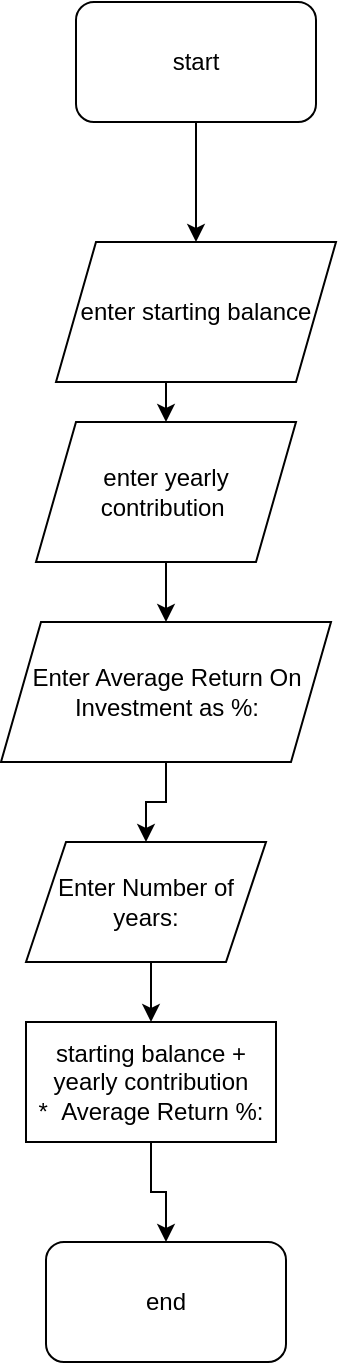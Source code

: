 <mxfile version="15.0.4" type="github">
  <diagram id="5udGkWhxLaS7N40Kc7rl" name="Page-1">
    <mxGraphModel dx="1038" dy="547" grid="1" gridSize="10" guides="1" tooltips="1" connect="1" arrows="1" fold="1" page="1" pageScale="1" pageWidth="850" pageHeight="1100" math="0" shadow="0">
      <root>
        <mxCell id="0" />
        <mxCell id="1" parent="0" />
        <mxCell id="uj9vqSk_5hpUtKcbf7qi-6" style="edgeStyle=orthogonalEdgeStyle;rounded=0;orthogonalLoop=1;jettySize=auto;html=1;exitX=0.5;exitY=1;exitDx=0;exitDy=0;entryX=0.5;entryY=0;entryDx=0;entryDy=0;" edge="1" parent="1" source="uj9vqSk_5hpUtKcbf7qi-1" target="uj9vqSk_5hpUtKcbf7qi-4">
          <mxGeometry relative="1" as="geometry" />
        </mxCell>
        <mxCell id="uj9vqSk_5hpUtKcbf7qi-1" value="start" style="rounded=1;whiteSpace=wrap;html=1;" vertex="1" parent="1">
          <mxGeometry x="390" y="10" width="120" height="60" as="geometry" />
        </mxCell>
        <mxCell id="uj9vqSk_5hpUtKcbf7qi-8" style="edgeStyle=orthogonalEdgeStyle;rounded=0;orthogonalLoop=1;jettySize=auto;html=1;exitX=0.5;exitY=1;exitDx=0;exitDy=0;entryX=0.5;entryY=0;entryDx=0;entryDy=0;" edge="1" parent="1" source="uj9vqSk_5hpUtKcbf7qi-4" target="uj9vqSk_5hpUtKcbf7qi-7">
          <mxGeometry relative="1" as="geometry" />
        </mxCell>
        <mxCell id="uj9vqSk_5hpUtKcbf7qi-4" value="enter starting balance" style="shape=parallelogram;perimeter=parallelogramPerimeter;whiteSpace=wrap;html=1;fixedSize=1;" vertex="1" parent="1">
          <mxGeometry x="380" y="130" width="140" height="70" as="geometry" />
        </mxCell>
        <mxCell id="uj9vqSk_5hpUtKcbf7qi-11" style="edgeStyle=orthogonalEdgeStyle;rounded=0;orthogonalLoop=1;jettySize=auto;html=1;exitX=0.5;exitY=1;exitDx=0;exitDy=0;entryX=0.5;entryY=0;entryDx=0;entryDy=0;" edge="1" parent="1" source="uj9vqSk_5hpUtKcbf7qi-7" target="uj9vqSk_5hpUtKcbf7qi-10">
          <mxGeometry relative="1" as="geometry" />
        </mxCell>
        <mxCell id="uj9vqSk_5hpUtKcbf7qi-7" value="enter yearly contribution&amp;nbsp;" style="shape=parallelogram;perimeter=parallelogramPerimeter;whiteSpace=wrap;html=1;fixedSize=1;" vertex="1" parent="1">
          <mxGeometry x="370" y="220" width="130" height="70" as="geometry" />
        </mxCell>
        <mxCell id="uj9vqSk_5hpUtKcbf7qi-13" style="edgeStyle=orthogonalEdgeStyle;rounded=0;orthogonalLoop=1;jettySize=auto;html=1;exitX=0.5;exitY=1;exitDx=0;exitDy=0;entryX=0.5;entryY=0;entryDx=0;entryDy=0;" edge="1" parent="1" source="uj9vqSk_5hpUtKcbf7qi-10" target="uj9vqSk_5hpUtKcbf7qi-12">
          <mxGeometry relative="1" as="geometry" />
        </mxCell>
        <mxCell id="uj9vqSk_5hpUtKcbf7qi-10" value="Enter Average Return On Investment as %:" style="shape=parallelogram;perimeter=parallelogramPerimeter;whiteSpace=wrap;html=1;fixedSize=1;" vertex="1" parent="1">
          <mxGeometry x="352.5" y="320" width="165" height="70" as="geometry" />
        </mxCell>
        <mxCell id="uj9vqSk_5hpUtKcbf7qi-15" style="edgeStyle=orthogonalEdgeStyle;rounded=0;orthogonalLoop=1;jettySize=auto;html=1;exitX=0.5;exitY=1;exitDx=0;exitDy=0;entryX=0.5;entryY=0;entryDx=0;entryDy=0;" edge="1" parent="1" source="uj9vqSk_5hpUtKcbf7qi-12" target="uj9vqSk_5hpUtKcbf7qi-14">
          <mxGeometry relative="1" as="geometry" />
        </mxCell>
        <mxCell id="uj9vqSk_5hpUtKcbf7qi-12" value="Enter Number of years:" style="shape=parallelogram;perimeter=parallelogramPerimeter;whiteSpace=wrap;html=1;fixedSize=1;" vertex="1" parent="1">
          <mxGeometry x="365" y="430" width="120" height="60" as="geometry" />
        </mxCell>
        <mxCell id="uj9vqSk_5hpUtKcbf7qi-17" style="edgeStyle=orthogonalEdgeStyle;rounded=0;orthogonalLoop=1;jettySize=auto;html=1;exitX=0.5;exitY=1;exitDx=0;exitDy=0;entryX=0.5;entryY=0;entryDx=0;entryDy=0;" edge="1" parent="1" source="uj9vqSk_5hpUtKcbf7qi-14" target="uj9vqSk_5hpUtKcbf7qi-16">
          <mxGeometry relative="1" as="geometry" />
        </mxCell>
        <mxCell id="uj9vqSk_5hpUtKcbf7qi-14" value="starting balance + yearly contribution *&amp;nbsp;&amp;nbsp;Average Return %:" style="rounded=0;whiteSpace=wrap;html=1;" vertex="1" parent="1">
          <mxGeometry x="365" y="520" width="125" height="60" as="geometry" />
        </mxCell>
        <mxCell id="uj9vqSk_5hpUtKcbf7qi-16" value="end" style="rounded=1;whiteSpace=wrap;html=1;" vertex="1" parent="1">
          <mxGeometry x="375" y="630" width="120" height="60" as="geometry" />
        </mxCell>
      </root>
    </mxGraphModel>
  </diagram>
</mxfile>
